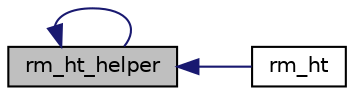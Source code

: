 digraph "rm_ht_helper"
{
  edge [fontname="Helvetica",fontsize="10",labelfontname="Helvetica",labelfontsize="10"];
  node [fontname="Helvetica",fontsize="10",shape=record];
  rankdir="LR";
  Node58 [label="rm_ht_helper",height=0.2,width=0.4,color="black", fillcolor="grey75", style="filled", fontcolor="black"];
  Node58 -> Node59 [dir="back",color="midnightblue",fontsize="10",style="solid"];
  Node59 [label="rm_ht",height=0.2,width=0.4,color="black", fillcolor="white", style="filled",URL="$hashtable_8h.html#a65ffab01d9ba4ed0f00b0676ab6993c4"];
  Node58 -> Node58 [dir="back",color="midnightblue",fontsize="10",style="solid"];
}
